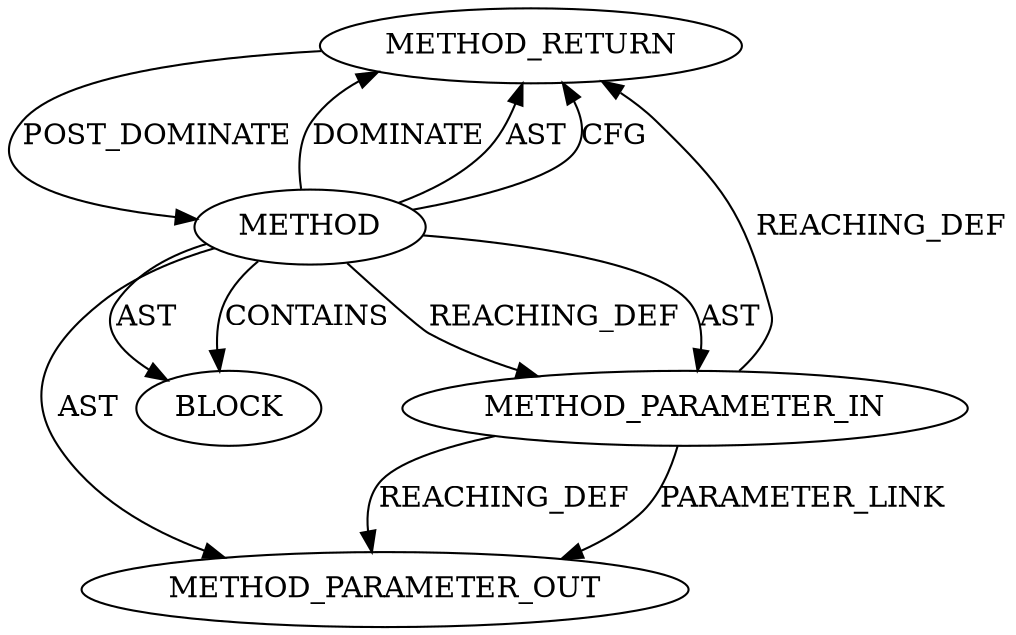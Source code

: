 digraph {
  26406 [label=METHOD_RETURN ORDER=2 CODE="RET" TYPE_FULL_NAME="ANY" EVALUATION_STRATEGY="BY_VALUE"]
  26404 [label=METHOD_PARAMETER_IN ORDER=1 CODE="p1" IS_VARIADIC=false TYPE_FULL_NAME="ANY" EVALUATION_STRATEGY="BY_VALUE" INDEX=1 NAME="p1"]
  27561 [label=METHOD_PARAMETER_OUT ORDER=1 CODE="p1" IS_VARIADIC=false TYPE_FULL_NAME="ANY" EVALUATION_STRATEGY="BY_VALUE" INDEX=1 NAME="p1"]
  26405 [label=BLOCK ORDER=1 ARGUMENT_INDEX=1 CODE="<empty>" TYPE_FULL_NAME="ANY"]
  26403 [label=METHOD AST_PARENT_TYPE="NAMESPACE_BLOCK" AST_PARENT_FULL_NAME="<global>" ORDER=0 CODE="<empty>" FULL_NAME="SSL_get_rbio" IS_EXTERNAL=true FILENAME="<empty>" SIGNATURE="" NAME="SSL_get_rbio"]
  26403 -> 26405 [label=AST ]
  26404 -> 27561 [label=PARAMETER_LINK ]
  26403 -> 26404 [label=AST ]
  26403 -> 26405 [label=CONTAINS ]
  26403 -> 26406 [label=DOMINATE ]
  26403 -> 27561 [label=AST ]
  26403 -> 26406 [label=AST ]
  26404 -> 26406 [label=REACHING_DEF VARIABLE="p1"]
  26404 -> 27561 [label=REACHING_DEF VARIABLE="p1"]
  26403 -> 26404 [label=REACHING_DEF VARIABLE=""]
  26406 -> 26403 [label=POST_DOMINATE ]
  26403 -> 26406 [label=CFG ]
}
